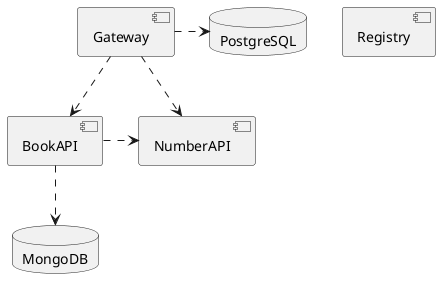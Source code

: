 @startuml

component Registry
component Gateway
component NumberAPI
component BookAPI
database MongoDB
database PostgreSQL

Gateway ..> NumberAPI
Gateway ..> BookAPI

Gateway .> PostgreSQL
BookAPI ..> MongoDB
BookAPI .> NumberAPI

@enduml
